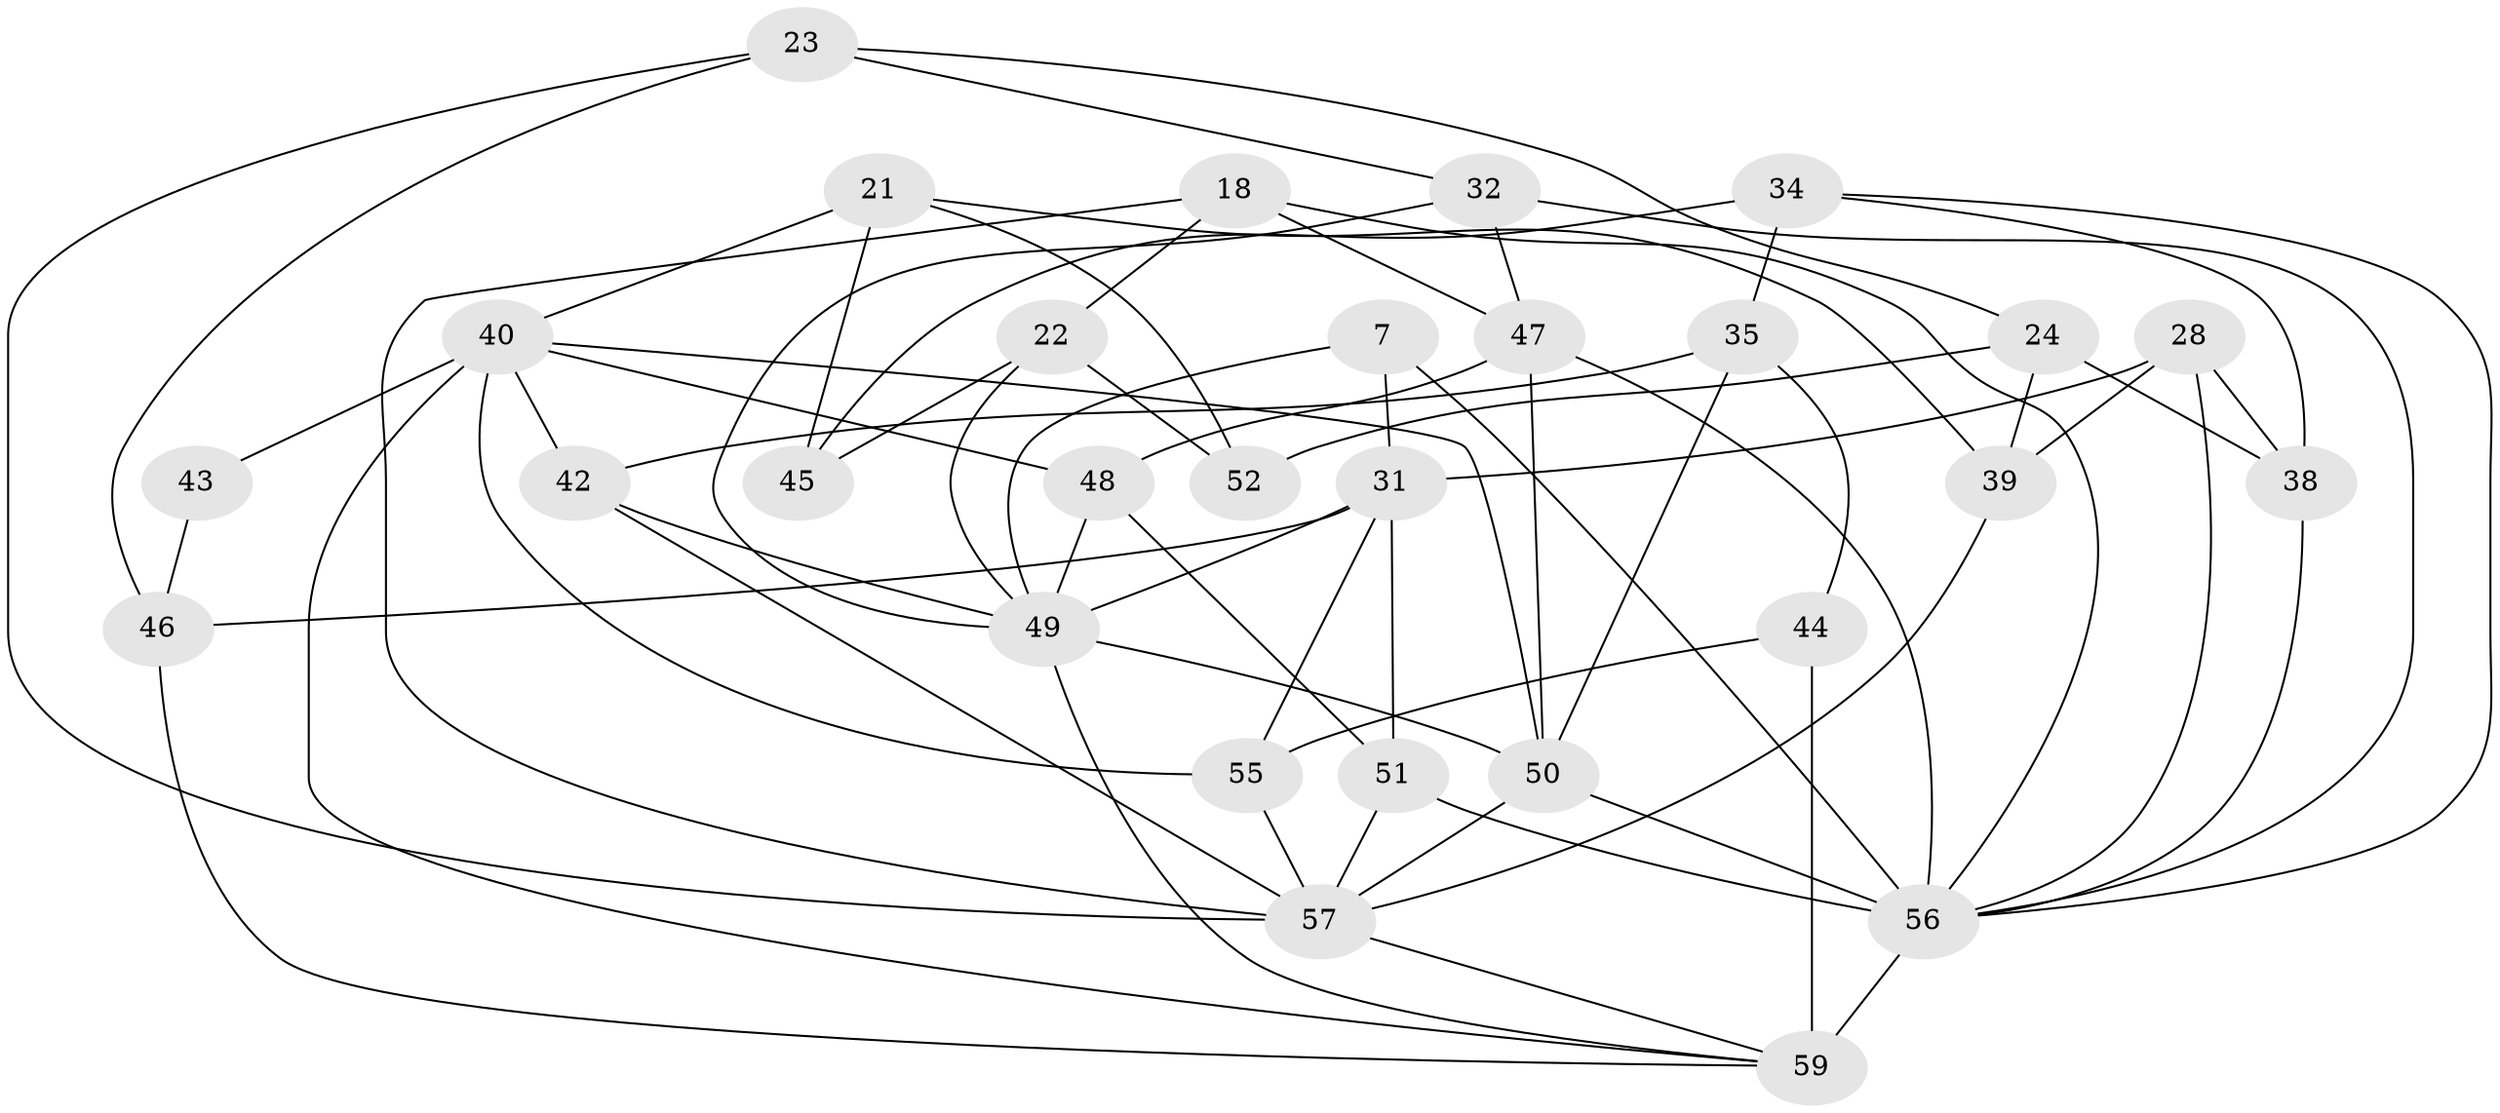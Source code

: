 // original degree distribution, {4: 1.0}
// Generated by graph-tools (version 1.1) at 2025/57/03/09/25 04:57:15]
// undirected, 29 vertices, 67 edges
graph export_dot {
graph [start="1"]
  node [color=gray90,style=filled];
  7;
  18 [super="+3"];
  21;
  22 [super="+17"];
  23;
  24;
  28 [super="+4"];
  31 [super="+19"];
  32 [super="+11"];
  34;
  35;
  38;
  39;
  40 [super="+27+26"];
  42;
  43;
  44 [super="+37"];
  45;
  46;
  47 [super="+5"];
  48;
  49 [super="+33"];
  50 [super="+13+36"];
  51;
  52;
  55;
  56 [super="+14+54+25"];
  57 [super="+10+30+53"];
  59 [super="+20+41+58"];
  7 -- 31 [weight=2];
  7 -- 49;
  7 -- 56;
  18 -- 22;
  18 -- 47 [weight=2];
  18 -- 57 [weight=2];
  18 -- 56;
  21 -- 39;
  21 -- 52;
  21 -- 45;
  21 -- 40;
  22 -- 45 [weight=2];
  22 -- 52 [weight=2];
  22 -- 49;
  23 -- 24;
  23 -- 46;
  23 -- 57;
  23 -- 32;
  24 -- 39;
  24 -- 38;
  24 -- 52;
  28 -- 38;
  28 -- 31 [weight=2];
  28 -- 39;
  28 -- 56 [weight=2];
  31 -- 51;
  31 -- 49;
  31 -- 55;
  31 -- 46;
  32 -- 49 [weight=2];
  32 -- 47;
  32 -- 56 [weight=2];
  34 -- 38;
  34 -- 35;
  34 -- 45;
  34 -- 56;
  35 -- 42;
  35 -- 44;
  35 -- 50;
  38 -- 56;
  39 -- 57;
  40 -- 43 [weight=3];
  40 -- 48;
  40 -- 50;
  40 -- 55;
  40 -- 59 [weight=2];
  40 -- 42;
  42 -- 57;
  42 -- 49;
  43 -- 46;
  44 -- 59 [weight=4];
  44 -- 55;
  46 -- 59;
  47 -- 48;
  47 -- 50;
  47 -- 56;
  48 -- 51;
  48 -- 49;
  49 -- 50 [weight=2];
  49 -- 59;
  50 -- 57;
  50 -- 56 [weight=2];
  51 -- 57;
  51 -- 56;
  55 -- 57;
  56 -- 59 [weight=4];
  57 -- 59 [weight=2];
}
